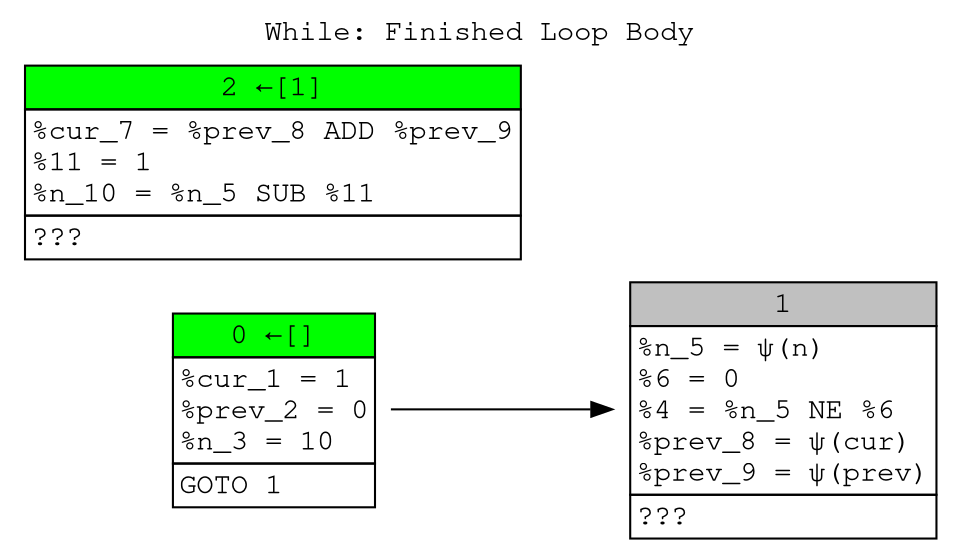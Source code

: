 
        digraph {
            rankdir=LR;
            graph [fontname="Courier, monospace"];
            node [fontname="Courier, monospace"];
            edge [fontname="Courier, monospace"];
            labelloc="t";
            label="While: Finished Loop Body";
            bb_0[shape="none", label=<<table border="0" cellborder="1" cellspacing="0"><tr><td bgcolor="green" align="center" colspan="1">0 ←[]</td></tr><tr><td align="left" balign="left">%cur_1 = 1<br/>%prev_2 = 0<br/>%n_3 = 10<br/></td></tr><tr><td align="left">GOTO 1</td></tr></table>>];
bb_0 -> bb_1;
bb_1[shape="none", label=<<table border="0" cellborder="1" cellspacing="0"><tr><td bgcolor="gray" align="center" colspan="1">1</td></tr><tr><td align="left" balign="left">%n_5 = ψ(n)<br/>%6 = 0<br/>%4 = %n_5 NE %6<br/>%prev_8 = ψ(cur)<br/>%prev_9 = ψ(prev)<br/></td></tr><tr><td align="left">???</td></tr></table>>];
bb_2[shape="none", label=<<table border="0" cellborder="1" cellspacing="0"><tr><td bgcolor="green" align="center" colspan="1">2 ←[1]</td></tr><tr><td align="left" balign="left">%cur_7 = %prev_8 ADD %prev_9<br/>%11 = 1<br/>%n_10 = %n_5 SUB %11<br/></td></tr><tr><td align="left">???</td></tr></table>>];

}

